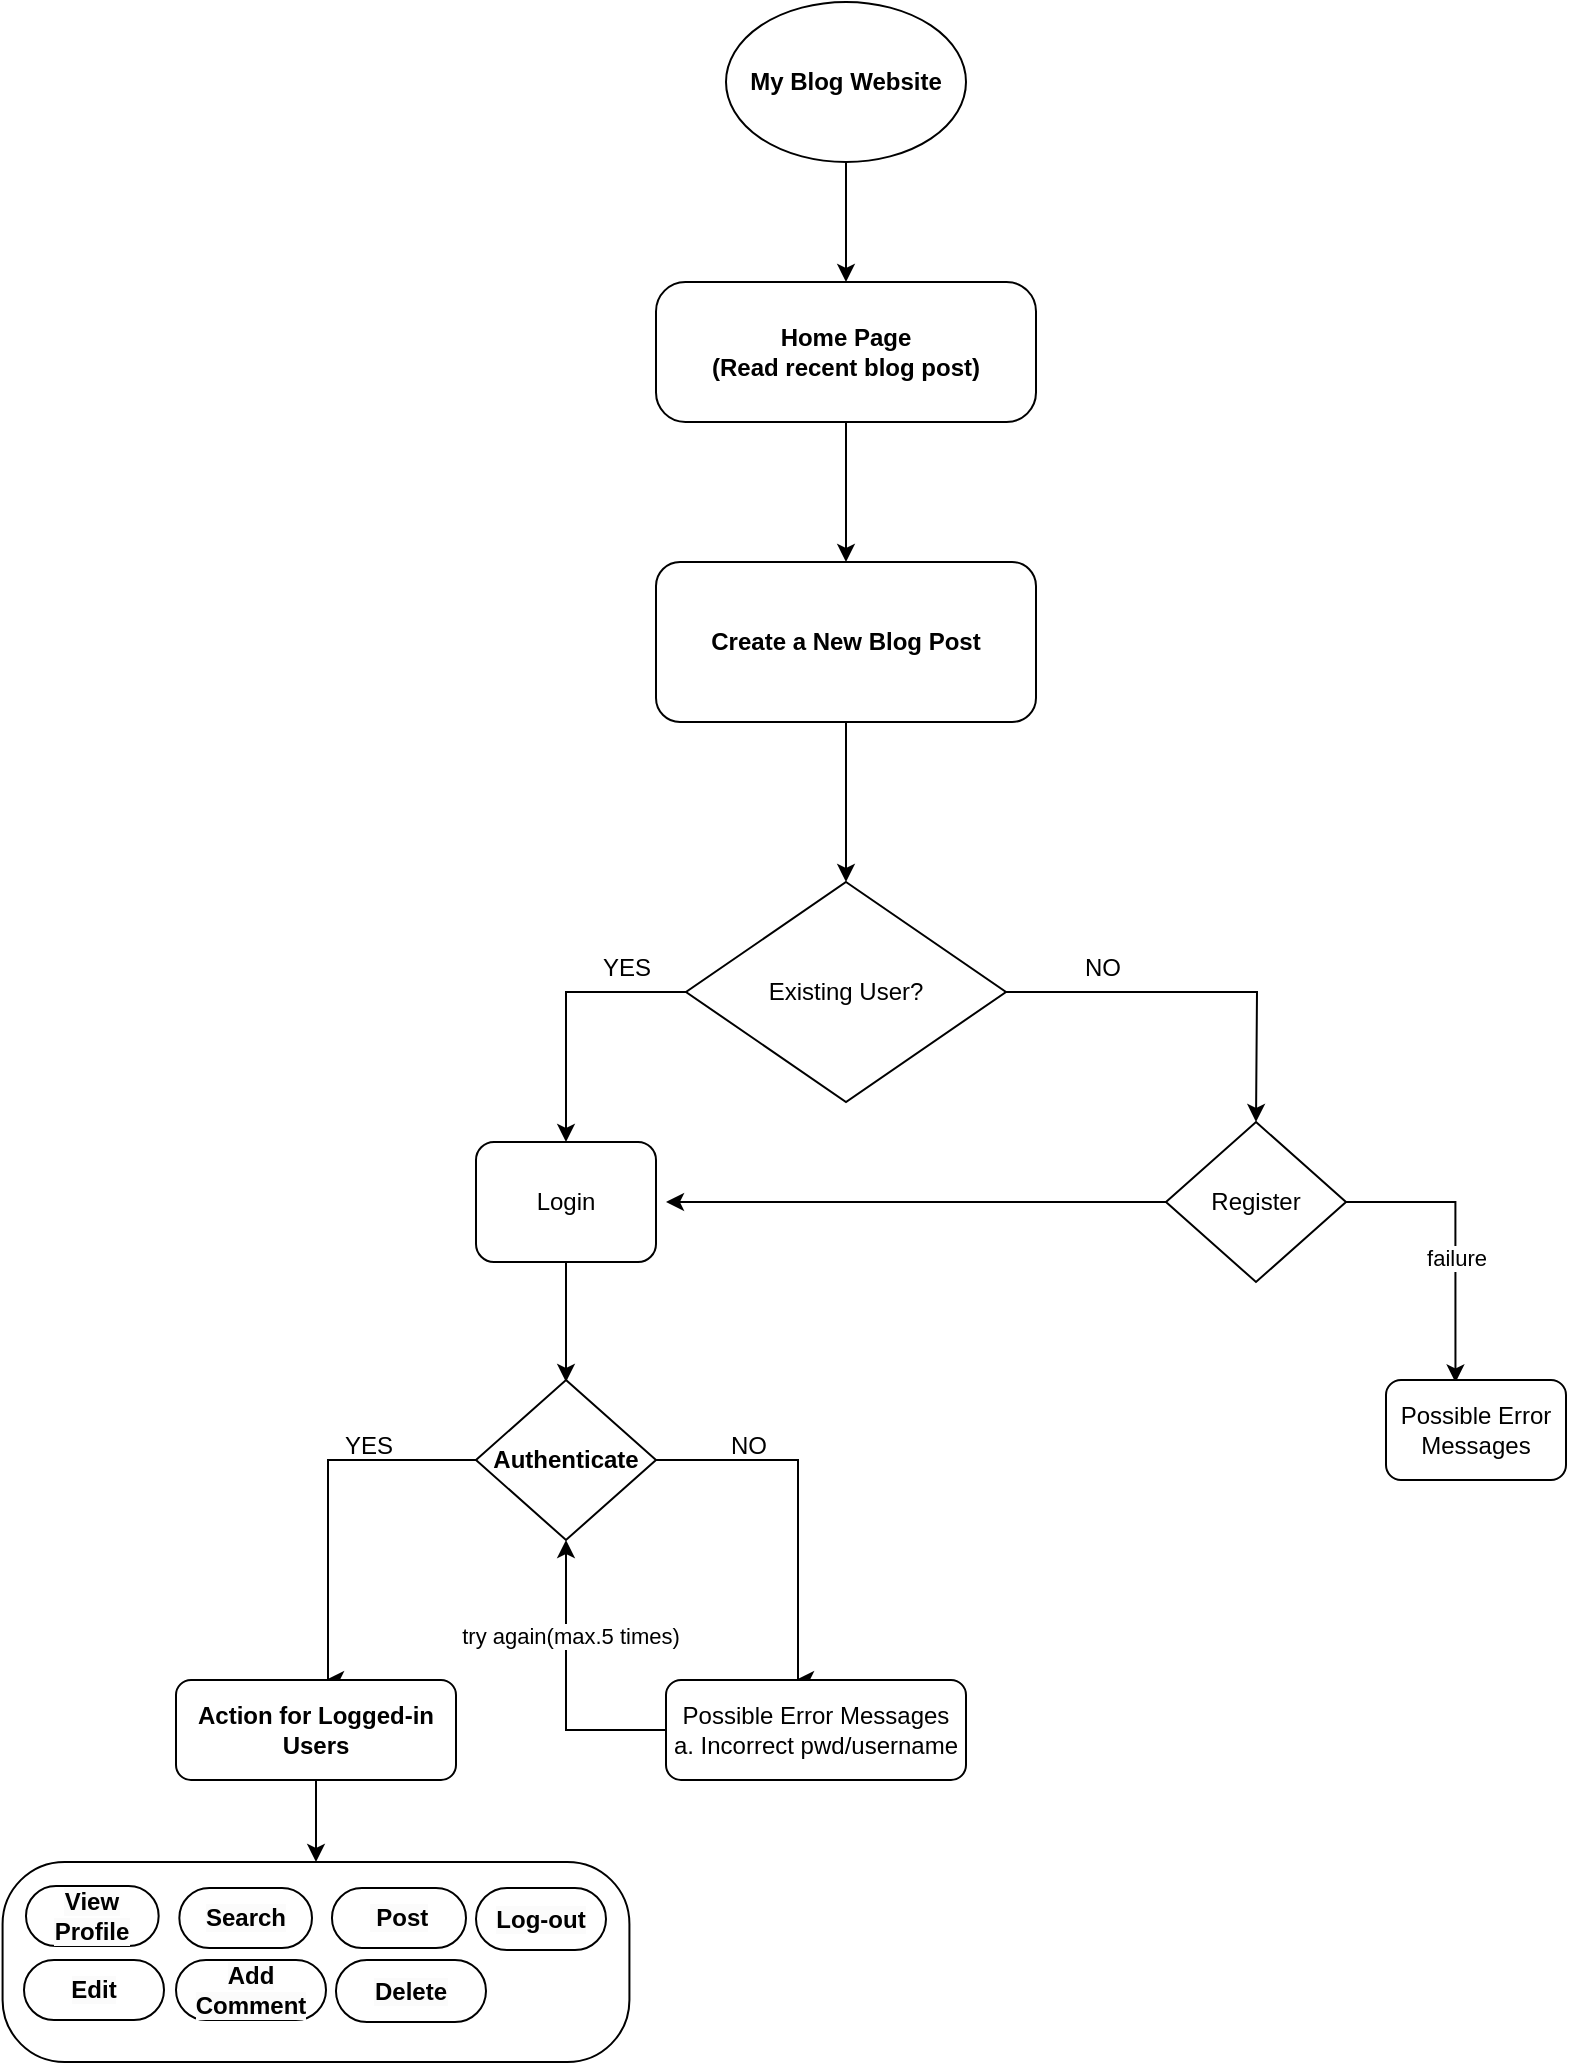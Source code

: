 <mxfile version="24.4.4" type="github">
  <diagram id="C5RBs43oDa-KdzZeNtuy" name="Page-1">
    <mxGraphModel dx="1460" dy="1071" grid="1" gridSize="9" guides="1" tooltips="1" connect="1" arrows="1" fold="1" page="1" pageScale="1" pageWidth="827" pageHeight="1169" math="0" shadow="0">
      <root>
        <mxCell id="WIyWlLk6GJQsqaUBKTNV-0" />
        <mxCell id="WIyWlLk6GJQsqaUBKTNV-1" parent="WIyWlLk6GJQsqaUBKTNV-0" />
        <mxCell id="WkpLsQ_SdEsy-XqjTtvQ-118" value="" style="rounded=1;whiteSpace=wrap;html=1;arcSize=31;" vertex="1" parent="WIyWlLk6GJQsqaUBKTNV-1">
          <mxGeometry x="18.29" y="1010" width="313.42" height="100" as="geometry" />
        </mxCell>
        <mxCell id="WkpLsQ_SdEsy-XqjTtvQ-4" style="edgeStyle=orthogonalEdgeStyle;rounded=0;orthogonalLoop=1;jettySize=auto;html=1;exitX=0.5;exitY=1;exitDx=0;exitDy=0;entryX=0.5;entryY=0;entryDx=0;entryDy=0;" edge="1" parent="WIyWlLk6GJQsqaUBKTNV-1" source="WkpLsQ_SdEsy-XqjTtvQ-0" target="WkpLsQ_SdEsy-XqjTtvQ-1">
          <mxGeometry relative="1" as="geometry" />
        </mxCell>
        <mxCell id="WkpLsQ_SdEsy-XqjTtvQ-0" value="My Blog Website" style="ellipse;whiteSpace=wrap;html=1;fontStyle=1" vertex="1" parent="WIyWlLk6GJQsqaUBKTNV-1">
          <mxGeometry x="380" y="80" width="120" height="80" as="geometry" />
        </mxCell>
        <mxCell id="WkpLsQ_SdEsy-XqjTtvQ-17" value="" style="edgeStyle=orthogonalEdgeStyle;rounded=0;orthogonalLoop=1;jettySize=auto;html=1;" edge="1" parent="WIyWlLk6GJQsqaUBKTNV-1" source="WkpLsQ_SdEsy-XqjTtvQ-1" target="WkpLsQ_SdEsy-XqjTtvQ-16">
          <mxGeometry relative="1" as="geometry" />
        </mxCell>
        <mxCell id="WkpLsQ_SdEsy-XqjTtvQ-1" value="Home Page&lt;div&gt;(Read recent blog post)&lt;/div&gt;" style="rounded=1;whiteSpace=wrap;html=1;fontStyle=1;arcSize=21;" vertex="1" parent="WIyWlLk6GJQsqaUBKTNV-1">
          <mxGeometry x="345" y="220" width="190" height="70" as="geometry" />
        </mxCell>
        <mxCell id="WkpLsQ_SdEsy-XqjTtvQ-56" style="edgeStyle=orthogonalEdgeStyle;rounded=0;orthogonalLoop=1;jettySize=auto;html=1;entryX=0.5;entryY=0;entryDx=0;entryDy=0;" edge="1" parent="WIyWlLk6GJQsqaUBKTNV-1" source="WkpLsQ_SdEsy-XqjTtvQ-16" target="WkpLsQ_SdEsy-XqjTtvQ-42">
          <mxGeometry relative="1" as="geometry" />
        </mxCell>
        <mxCell id="WkpLsQ_SdEsy-XqjTtvQ-16" value="Create a New Blog Post" style="rounded=1;whiteSpace=wrap;html=1;fontStyle=1" vertex="1" parent="WIyWlLk6GJQsqaUBKTNV-1">
          <mxGeometry x="345" y="360" width="190" height="80" as="geometry" />
        </mxCell>
        <mxCell id="WkpLsQ_SdEsy-XqjTtvQ-45" value="" style="edgeStyle=orthogonalEdgeStyle;rounded=0;orthogonalLoop=1;jettySize=auto;html=1;fontStyle=1;entryX=0.5;entryY=0;entryDx=0;entryDy=0;" edge="1" parent="WIyWlLk6GJQsqaUBKTNV-1" source="WkpLsQ_SdEsy-XqjTtvQ-42" target="WkpLsQ_SdEsy-XqjTtvQ-79">
          <mxGeometry relative="1" as="geometry">
            <mxPoint x="300" y="640" as="targetPoint" />
          </mxGeometry>
        </mxCell>
        <mxCell id="WkpLsQ_SdEsy-XqjTtvQ-50" value="" style="edgeStyle=orthogonalEdgeStyle;rounded=0;orthogonalLoop=1;jettySize=auto;html=1;exitX=1;exitY=0.5;exitDx=0;exitDy=0;" edge="1" parent="WIyWlLk6GJQsqaUBKTNV-1" source="WkpLsQ_SdEsy-XqjTtvQ-42">
          <mxGeometry relative="1" as="geometry">
            <mxPoint x="580" y="575" as="sourcePoint" />
            <mxPoint x="645" y="640" as="targetPoint" />
          </mxGeometry>
        </mxCell>
        <mxCell id="WkpLsQ_SdEsy-XqjTtvQ-42" value="Existing User?" style="rhombus;whiteSpace=wrap;html=1;container=0;" vertex="1" parent="WIyWlLk6GJQsqaUBKTNV-1">
          <mxGeometry x="360" y="520" width="160" height="110" as="geometry" />
        </mxCell>
        <mxCell id="WkpLsQ_SdEsy-XqjTtvQ-46" value="YES" style="text;html=1;align=center;verticalAlign=middle;resizable=0;points=[];autosize=1;strokeColor=none;fillColor=none;container=0;" vertex="1" parent="WIyWlLk6GJQsqaUBKTNV-1">
          <mxGeometry x="305" y="548" width="50" height="30" as="geometry" />
        </mxCell>
        <mxCell id="WkpLsQ_SdEsy-XqjTtvQ-69" value="" style="edgeStyle=orthogonalEdgeStyle;rounded=0;orthogonalLoop=1;jettySize=auto;html=1;entryX=0.386;entryY=0.025;entryDx=0;entryDy=0;entryPerimeter=0;" edge="1" parent="WIyWlLk6GJQsqaUBKTNV-1" source="WkpLsQ_SdEsy-XqjTtvQ-49" target="WkpLsQ_SdEsy-XqjTtvQ-70">
          <mxGeometry relative="1" as="geometry">
            <mxPoint x="740" y="790" as="targetPoint" />
          </mxGeometry>
        </mxCell>
        <mxCell id="WkpLsQ_SdEsy-XqjTtvQ-77" value="failure" style="edgeLabel;html=1;align=center;verticalAlign=middle;resizable=0;points=[];" vertex="1" connectable="0" parent="WkpLsQ_SdEsy-XqjTtvQ-69">
          <mxGeometry x="0.158" relative="1" as="geometry">
            <mxPoint y="-2" as="offset" />
          </mxGeometry>
        </mxCell>
        <mxCell id="WkpLsQ_SdEsy-XqjTtvQ-82" style="edgeStyle=orthogonalEdgeStyle;rounded=0;orthogonalLoop=1;jettySize=auto;html=1;exitX=0;exitY=0.5;exitDx=0;exitDy=0;" edge="1" parent="WIyWlLk6GJQsqaUBKTNV-1" source="WkpLsQ_SdEsy-XqjTtvQ-49">
          <mxGeometry relative="1" as="geometry">
            <mxPoint x="350" y="680" as="targetPoint" />
          </mxGeometry>
        </mxCell>
        <mxCell id="WkpLsQ_SdEsy-XqjTtvQ-49" value="Register" style="rhombus;whiteSpace=wrap;html=1;container=0;" vertex="1" parent="WIyWlLk6GJQsqaUBKTNV-1">
          <mxGeometry x="600" y="640" width="90" height="80" as="geometry" />
        </mxCell>
        <mxCell id="WkpLsQ_SdEsy-XqjTtvQ-51" value="NO" style="text;html=1;align=center;verticalAlign=middle;resizable=0;points=[];autosize=1;strokeColor=none;fillColor=none;container=0;" vertex="1" parent="WIyWlLk6GJQsqaUBKTNV-1">
          <mxGeometry x="548" y="548" width="40" height="30" as="geometry" />
        </mxCell>
        <mxCell id="WkpLsQ_SdEsy-XqjTtvQ-70" value="Possible Error Messages" style="rounded=1;whiteSpace=wrap;html=1;" vertex="1" parent="WIyWlLk6GJQsqaUBKTNV-1">
          <mxGeometry x="710" y="769" width="90" height="50" as="geometry" />
        </mxCell>
        <mxCell id="WkpLsQ_SdEsy-XqjTtvQ-84" style="edgeStyle=orthogonalEdgeStyle;rounded=0;orthogonalLoop=1;jettySize=auto;html=1;exitX=0.5;exitY=1;exitDx=0;exitDy=0;" edge="1" parent="WIyWlLk6GJQsqaUBKTNV-1" source="WkpLsQ_SdEsy-XqjTtvQ-79">
          <mxGeometry relative="1" as="geometry">
            <mxPoint x="300" y="770" as="targetPoint" />
          </mxGeometry>
        </mxCell>
        <mxCell id="WkpLsQ_SdEsy-XqjTtvQ-79" value="Login" style="rounded=1;whiteSpace=wrap;html=1;" vertex="1" parent="WIyWlLk6GJQsqaUBKTNV-1">
          <mxGeometry x="255" y="650" width="90" height="60" as="geometry" />
        </mxCell>
        <mxCell id="WkpLsQ_SdEsy-XqjTtvQ-8" style="edgeStyle=orthogonalEdgeStyle;rounded=0;orthogonalLoop=1;jettySize=auto;html=1;exitX=0;exitY=0.5;exitDx=0;exitDy=0;fontStyle=1" edge="1" parent="WIyWlLk6GJQsqaUBKTNV-1">
          <mxGeometry relative="1" as="geometry">
            <mxPoint x="180" y="919" as="targetPoint" />
            <mxPoint x="335" y="809" as="sourcePoint" />
            <Array as="points">
              <mxPoint x="181" y="809" />
            </Array>
          </mxGeometry>
        </mxCell>
        <mxCell id="WkpLsQ_SdEsy-XqjTtvQ-9" style="edgeStyle=orthogonalEdgeStyle;rounded=0;orthogonalLoop=1;jettySize=auto;html=1;exitX=1;exitY=0.5;exitDx=0;exitDy=0;fontStyle=1" edge="1" parent="WIyWlLk6GJQsqaUBKTNV-1">
          <mxGeometry relative="1" as="geometry">
            <mxPoint x="415" y="919" as="targetPoint" />
            <mxPoint x="260" y="809" as="sourcePoint" />
            <Array as="points">
              <mxPoint x="416" y="809" />
            </Array>
          </mxGeometry>
        </mxCell>
        <mxCell id="WkpLsQ_SdEsy-XqjTtvQ-6" value="Authenticate" style="rhombus;whiteSpace=wrap;html=1;fontStyle=1" vertex="1" parent="WIyWlLk6GJQsqaUBKTNV-1">
          <mxGeometry x="255" y="769" width="90" height="80" as="geometry" />
        </mxCell>
        <mxCell id="WkpLsQ_SdEsy-XqjTtvQ-10" value="YES" style="text;html=1;align=center;verticalAlign=middle;resizable=0;points=[];autosize=1;strokeColor=none;fillColor=none;" vertex="1" parent="WIyWlLk6GJQsqaUBKTNV-1">
          <mxGeometry x="176" y="787" width="50" height="30" as="geometry" />
        </mxCell>
        <mxCell id="WkpLsQ_SdEsy-XqjTtvQ-11" value="NO" style="text;html=1;align=center;verticalAlign=middle;resizable=0;points=[];autosize=1;strokeColor=none;fillColor=none;" vertex="1" parent="WIyWlLk6GJQsqaUBKTNV-1">
          <mxGeometry x="371" y="787" width="40" height="30" as="geometry" />
        </mxCell>
        <mxCell id="WkpLsQ_SdEsy-XqjTtvQ-63" style="edgeStyle=orthogonalEdgeStyle;rounded=0;orthogonalLoop=1;jettySize=auto;html=1;exitX=0;exitY=0.5;exitDx=0;exitDy=0;entryX=0.5;entryY=1;entryDx=0;entryDy=0;" edge="1" parent="WIyWlLk6GJQsqaUBKTNV-1" source="WkpLsQ_SdEsy-XqjTtvQ-61" target="WkpLsQ_SdEsy-XqjTtvQ-6">
          <mxGeometry relative="1" as="geometry" />
        </mxCell>
        <mxCell id="WkpLsQ_SdEsy-XqjTtvQ-64" value="try again(max.5 times)" style="edgeLabel;html=1;align=center;verticalAlign=middle;resizable=0;points=[];" vertex="1" connectable="0" parent="WkpLsQ_SdEsy-XqjTtvQ-63">
          <mxGeometry x="0.342" y="-2" relative="1" as="geometry">
            <mxPoint as="offset" />
          </mxGeometry>
        </mxCell>
        <mxCell id="WkpLsQ_SdEsy-XqjTtvQ-61" value="Possible Error Messages&lt;div&gt;a. Incorrect pwd/username&lt;/div&gt;" style="rounded=1;whiteSpace=wrap;html=1;" vertex="1" parent="WIyWlLk6GJQsqaUBKTNV-1">
          <mxGeometry x="350" y="919" width="150" height="50" as="geometry" />
        </mxCell>
        <mxCell id="WkpLsQ_SdEsy-XqjTtvQ-120" style="edgeStyle=orthogonalEdgeStyle;rounded=0;orthogonalLoop=1;jettySize=auto;html=1;exitX=0.5;exitY=1;exitDx=0;exitDy=0;entryX=0.5;entryY=0;entryDx=0;entryDy=0;" edge="1" parent="WIyWlLk6GJQsqaUBKTNV-1" source="WkpLsQ_SdEsy-XqjTtvQ-12" target="WkpLsQ_SdEsy-XqjTtvQ-118">
          <mxGeometry relative="1" as="geometry" />
        </mxCell>
        <mxCell id="WkpLsQ_SdEsy-XqjTtvQ-12" value="Action for Logged-in Users" style="rounded=1;whiteSpace=wrap;html=1;fontStyle=1" vertex="1" parent="WIyWlLk6GJQsqaUBKTNV-1">
          <mxGeometry x="105" y="919" width="140" height="50" as="geometry" />
        </mxCell>
        <mxCell id="WkpLsQ_SdEsy-XqjTtvQ-13" value="&lt;span style=&quot;color: rgb(0, 0, 0); font-family: Helvetica; font-size: 12px; font-style: normal; font-variant-ligatures: normal; font-variant-caps: normal; font-weight: 700; letter-spacing: normal; orphans: 2; text-align: center; text-indent: 0px; text-transform: none; widows: 2; word-spacing: 0px; -webkit-text-stroke-width: 0px; white-space: normal; background-color: rgb(251, 251, 251); text-decoration-thickness: initial; text-decoration-style: initial; text-decoration-color: initial; display: inline !important; float: none;&quot;&gt;&amp;nbsp;Post&lt;/span&gt;" style="rounded=1;whiteSpace=wrap;html=1;container=0;arcSize=50;" vertex="1" parent="WIyWlLk6GJQsqaUBKTNV-1">
          <mxGeometry x="182.98" y="1023" width="67.02" height="30" as="geometry" />
        </mxCell>
        <mxCell id="WkpLsQ_SdEsy-XqjTtvQ-19" value="&lt;span style=&quot;color: rgb(0, 0, 0); font-family: Helvetica; font-size: 12px; font-style: normal; font-variant-ligatures: normal; font-variant-caps: normal; font-weight: 700; letter-spacing: normal; orphans: 2; text-align: center; text-indent: 0px; text-transform: none; widows: 2; word-spacing: 0px; -webkit-text-stroke-width: 0px; white-space: normal; background-color: rgb(251, 251, 251); text-decoration-thickness: initial; text-decoration-style: initial; text-decoration-color: initial; display: inline !important; float: none;&quot;&gt;Edit&lt;/span&gt;" style="rounded=1;whiteSpace=wrap;html=1;container=0;arcSize=50;" vertex="1" parent="WIyWlLk6GJQsqaUBKTNV-1">
          <mxGeometry x="29" y="1059" width="70" height="30" as="geometry" />
        </mxCell>
        <mxCell id="WkpLsQ_SdEsy-XqjTtvQ-20" value="&lt;span style=&quot;color: rgb(0, 0, 0); font-family: Helvetica; font-size: 12px; font-style: normal; font-variant-ligatures: normal; font-variant-caps: normal; font-weight: 700; letter-spacing: normal; orphans: 2; text-align: center; text-indent: 0px; text-transform: none; widows: 2; word-spacing: 0px; -webkit-text-stroke-width: 0px; white-space: normal; background-color: rgb(251, 251, 251); text-decoration-thickness: initial; text-decoration-style: initial; text-decoration-color: initial; display: inline !important; float: none;&quot;&gt;Delete&lt;/span&gt;" style="rounded=1;whiteSpace=wrap;html=1;container=0;arcSize=50;" vertex="1" parent="WIyWlLk6GJQsqaUBKTNV-1">
          <mxGeometry x="184.98" y="1059" width="75.02" height="31" as="geometry" />
        </mxCell>
        <mxCell id="WkpLsQ_SdEsy-XqjTtvQ-21" value="&lt;span style=&quot;color: rgb(0, 0, 0); font-family: Helvetica; font-size: 12px; font-style: normal; font-variant-ligatures: normal; font-variant-caps: normal; font-weight: 700; letter-spacing: normal; orphans: 2; text-align: center; text-indent: 0px; text-transform: none; widows: 2; word-spacing: 0px; -webkit-text-stroke-width: 0px; white-space: normal; background-color: rgb(251, 251, 251); text-decoration-thickness: initial; text-decoration-style: initial; text-decoration-color: initial; display: inline !important; float: none;&quot;&gt;Add Comment&lt;/span&gt;" style="rounded=1;whiteSpace=wrap;html=1;container=0;arcSize=50;" vertex="1" parent="WIyWlLk6GJQsqaUBKTNV-1">
          <mxGeometry x="105" y="1059" width="75" height="30" as="geometry" />
        </mxCell>
        <mxCell id="WkpLsQ_SdEsy-XqjTtvQ-115" value="&lt;span style=&quot;color: rgb(0, 0, 0); font-family: Helvetica; font-size: 12px; font-style: normal; font-variant-ligatures: normal; font-variant-caps: normal; font-weight: 700; letter-spacing: normal; orphans: 2; text-align: center; text-indent: 0px; text-transform: none; widows: 2; word-spacing: 0px; -webkit-text-stroke-width: 0px; white-space: normal; background-color: rgb(251, 251, 251); text-decoration-thickness: initial; text-decoration-style: initial; text-decoration-color: initial; display: inline !important; float: none;&quot;&gt;Search&lt;/span&gt;" style="rounded=1;whiteSpace=wrap;html=1;container=0;arcSize=50;" vertex="1" parent="WIyWlLk6GJQsqaUBKTNV-1">
          <mxGeometry x="106.67" y="1023" width="66.33" height="30" as="geometry" />
        </mxCell>
        <mxCell id="WkpLsQ_SdEsy-XqjTtvQ-116" value="&lt;span style=&quot;color: rgb(0, 0, 0); font-family: Helvetica; font-size: 12px; font-style: normal; font-variant-ligatures: normal; font-variant-caps: normal; font-weight: 700; letter-spacing: normal; orphans: 2; text-align: center; text-indent: 0px; text-transform: none; widows: 2; word-spacing: 0px; -webkit-text-stroke-width: 0px; white-space: normal; background-color: rgb(251, 251, 251); text-decoration-thickness: initial; text-decoration-style: initial; text-decoration-color: initial; display: inline !important; float: none;&quot;&gt;View Profile&lt;/span&gt;" style="rounded=1;whiteSpace=wrap;html=1;container=0;arcSize=50;" vertex="1" parent="WIyWlLk6GJQsqaUBKTNV-1">
          <mxGeometry x="30" y="1022" width="66.33" height="30" as="geometry" />
        </mxCell>
        <mxCell id="WkpLsQ_SdEsy-XqjTtvQ-117" value="&lt;span style=&quot;color: rgb(0, 0, 0); font-family: Helvetica; font-size: 12px; font-style: normal; font-variant-ligatures: normal; font-variant-caps: normal; font-weight: 700; letter-spacing: normal; orphans: 2; text-align: center; text-indent: 0px; text-transform: none; widows: 2; word-spacing: 0px; -webkit-text-stroke-width: 0px; white-space: normal; background-color: rgb(251, 251, 251); text-decoration-thickness: initial; text-decoration-style: initial; text-decoration-color: initial; display: inline !important; float: none;&quot;&gt;Log-out&lt;/span&gt;" style="rounded=1;whiteSpace=wrap;html=1;container=0;arcSize=50;" vertex="1" parent="WIyWlLk6GJQsqaUBKTNV-1">
          <mxGeometry x="255" y="1023" width="65" height="31" as="geometry" />
        </mxCell>
      </root>
    </mxGraphModel>
  </diagram>
</mxfile>
